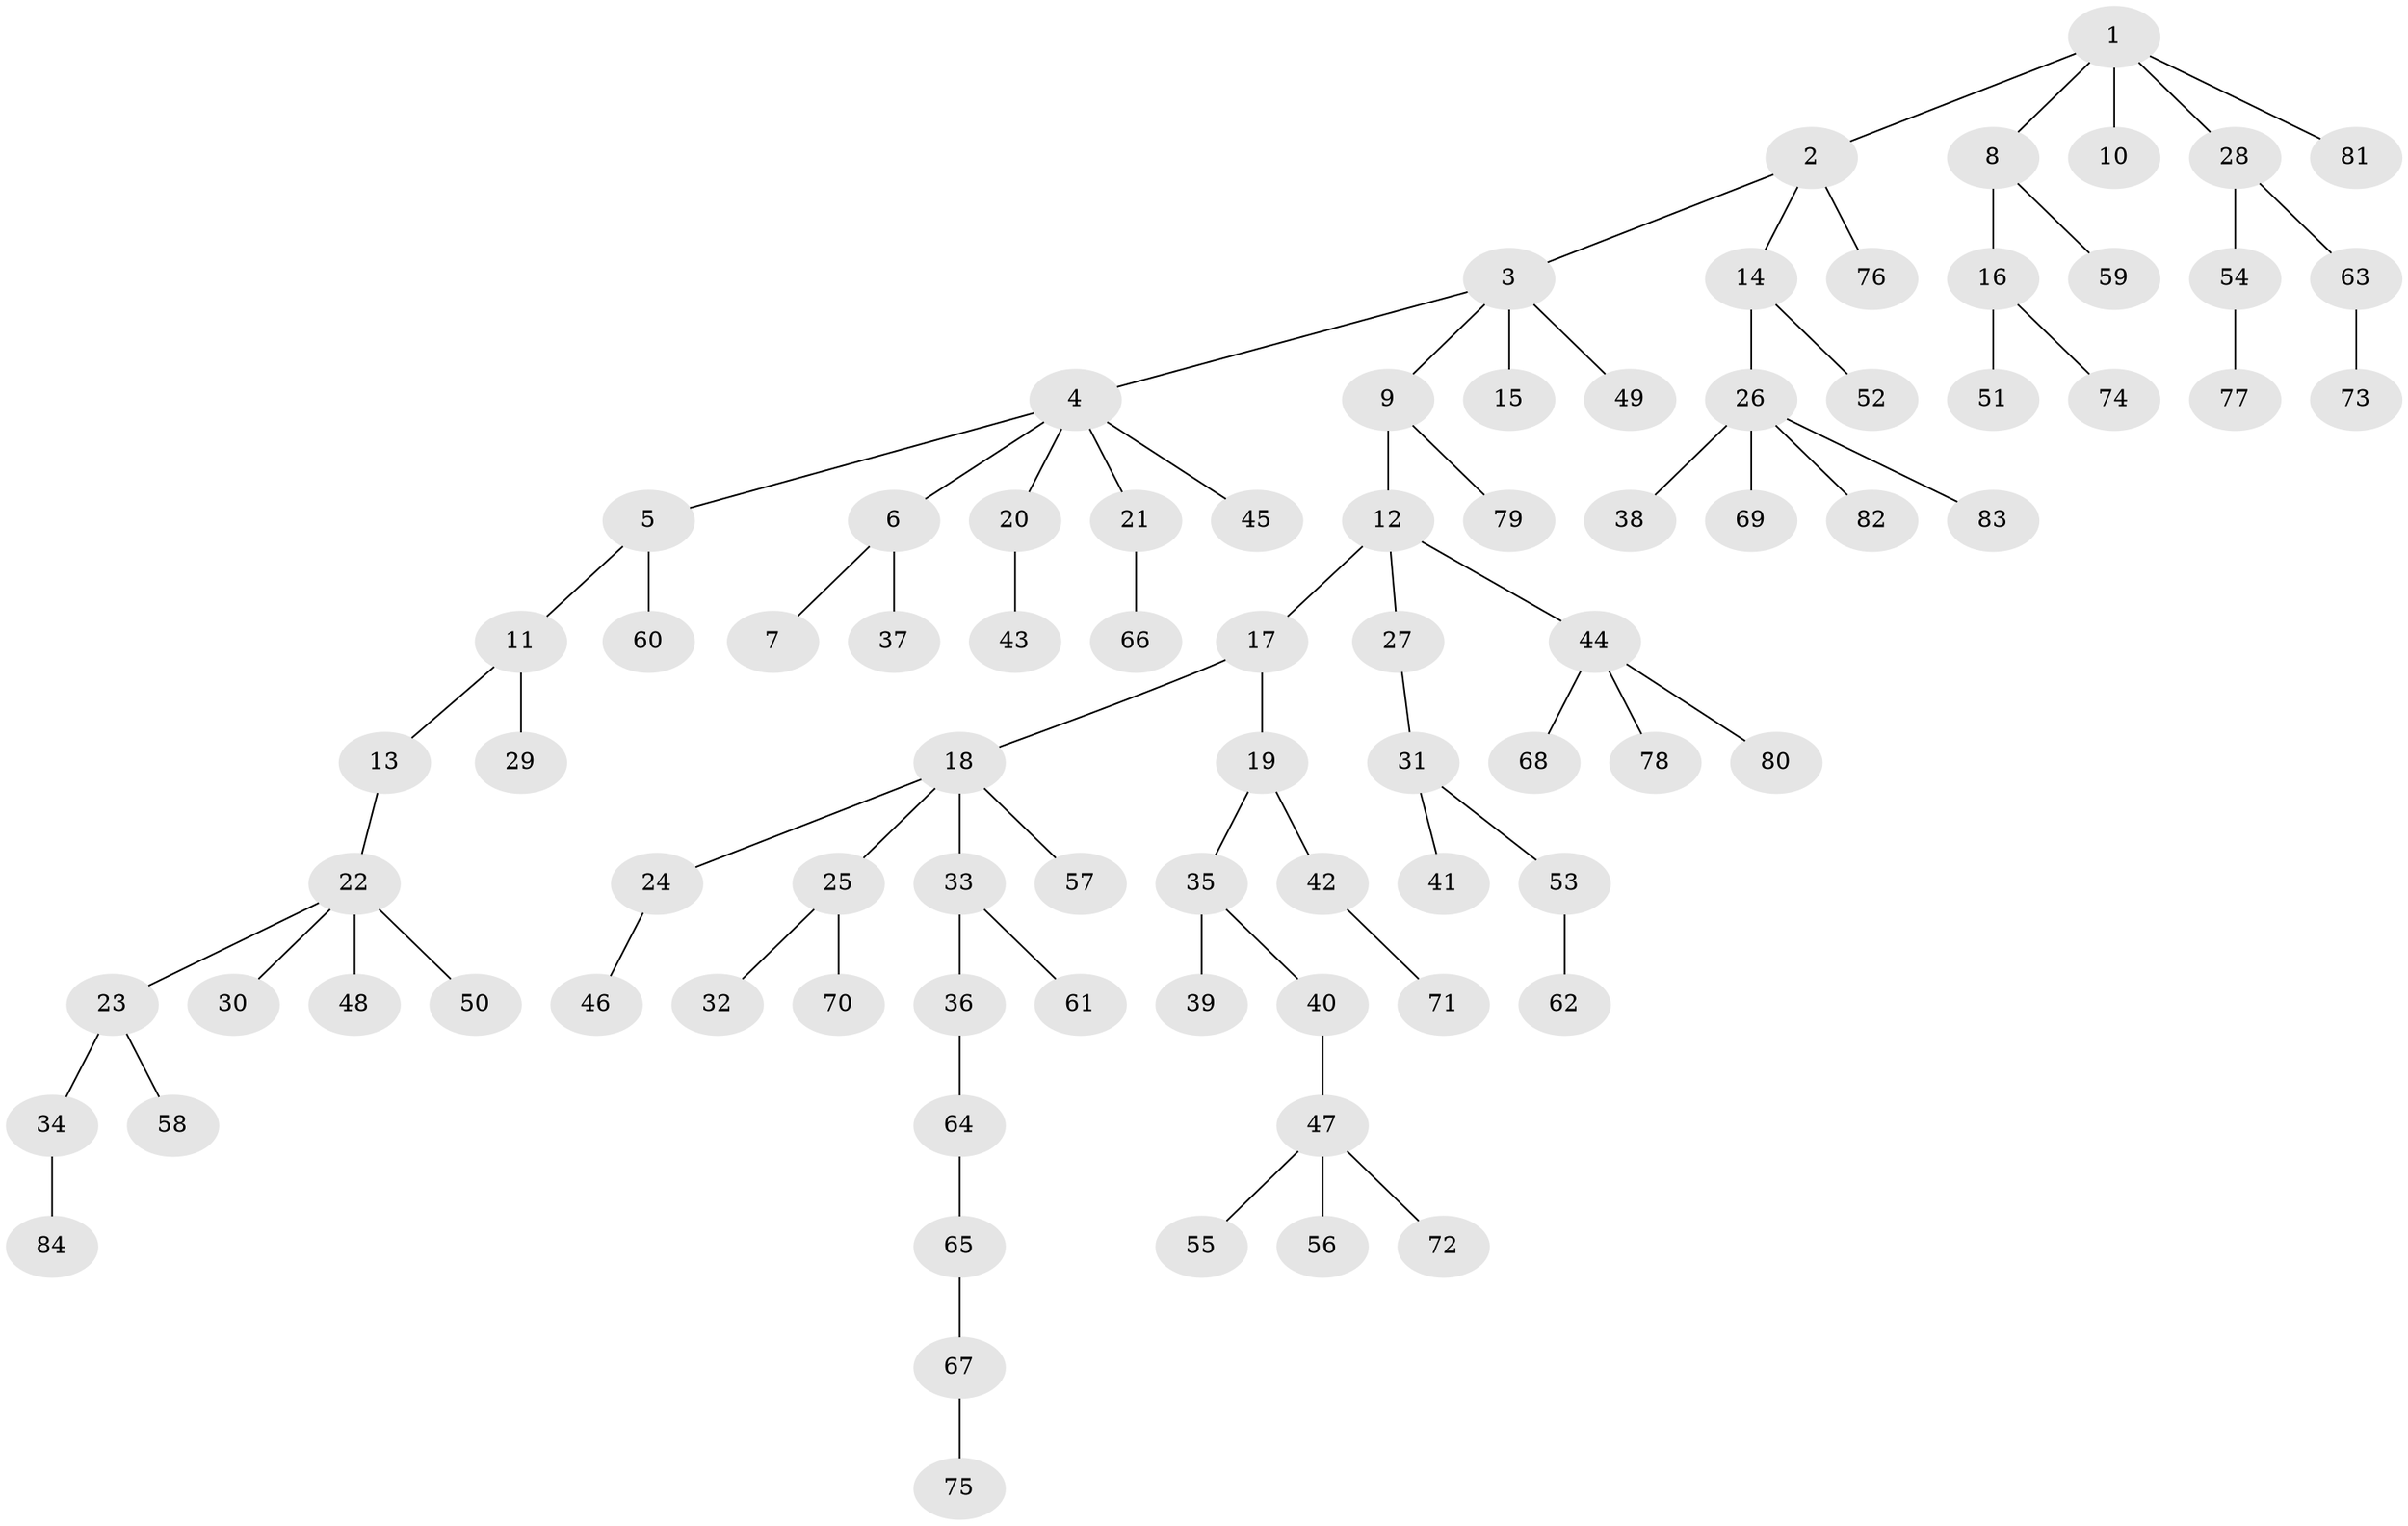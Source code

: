 // coarse degree distribution, {1: 0.7142857142857143, 2: 0.16666666666666666, 4: 0.023809523809523808, 10: 0.047619047619047616, 5: 0.023809523809523808, 9: 0.023809523809523808}
// Generated by graph-tools (version 1.1) at 2025/56/03/04/25 21:56:31]
// undirected, 84 vertices, 83 edges
graph export_dot {
graph [start="1"]
  node [color=gray90,style=filled];
  1;
  2;
  3;
  4;
  5;
  6;
  7;
  8;
  9;
  10;
  11;
  12;
  13;
  14;
  15;
  16;
  17;
  18;
  19;
  20;
  21;
  22;
  23;
  24;
  25;
  26;
  27;
  28;
  29;
  30;
  31;
  32;
  33;
  34;
  35;
  36;
  37;
  38;
  39;
  40;
  41;
  42;
  43;
  44;
  45;
  46;
  47;
  48;
  49;
  50;
  51;
  52;
  53;
  54;
  55;
  56;
  57;
  58;
  59;
  60;
  61;
  62;
  63;
  64;
  65;
  66;
  67;
  68;
  69;
  70;
  71;
  72;
  73;
  74;
  75;
  76;
  77;
  78;
  79;
  80;
  81;
  82;
  83;
  84;
  1 -- 2;
  1 -- 8;
  1 -- 10;
  1 -- 28;
  1 -- 81;
  2 -- 3;
  2 -- 14;
  2 -- 76;
  3 -- 4;
  3 -- 9;
  3 -- 15;
  3 -- 49;
  4 -- 5;
  4 -- 6;
  4 -- 20;
  4 -- 21;
  4 -- 45;
  5 -- 11;
  5 -- 60;
  6 -- 7;
  6 -- 37;
  8 -- 16;
  8 -- 59;
  9 -- 12;
  9 -- 79;
  11 -- 13;
  11 -- 29;
  12 -- 17;
  12 -- 27;
  12 -- 44;
  13 -- 22;
  14 -- 26;
  14 -- 52;
  16 -- 51;
  16 -- 74;
  17 -- 18;
  17 -- 19;
  18 -- 24;
  18 -- 25;
  18 -- 33;
  18 -- 57;
  19 -- 35;
  19 -- 42;
  20 -- 43;
  21 -- 66;
  22 -- 23;
  22 -- 30;
  22 -- 48;
  22 -- 50;
  23 -- 34;
  23 -- 58;
  24 -- 46;
  25 -- 32;
  25 -- 70;
  26 -- 38;
  26 -- 69;
  26 -- 82;
  26 -- 83;
  27 -- 31;
  28 -- 54;
  28 -- 63;
  31 -- 41;
  31 -- 53;
  33 -- 36;
  33 -- 61;
  34 -- 84;
  35 -- 39;
  35 -- 40;
  36 -- 64;
  40 -- 47;
  42 -- 71;
  44 -- 68;
  44 -- 78;
  44 -- 80;
  47 -- 55;
  47 -- 56;
  47 -- 72;
  53 -- 62;
  54 -- 77;
  63 -- 73;
  64 -- 65;
  65 -- 67;
  67 -- 75;
}
